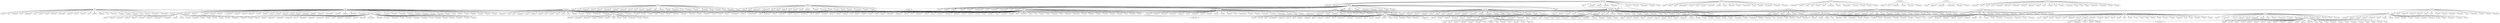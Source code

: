 digraph{
graph [overlap=false];
Sad->{
Tearful
Sorrowful
Pained
Grief
Anguish
Desperate
Low
Pessimistic
Unhappy
Grieved
Mournful
Grave
Dismayed
Bummed
Despondent
Heavyhearted
Scorned
Grey
Miserable
Blue
Longing
Disappointed
Grim
Gloomy
Lost
Moody
Burdened
Discouraged
Letdown
}
Depressed->{
Lousy
Dysphoric
Dreary
Dark
Black
Morose
Dour
Besieged
Morbid
Suicidal
Accursed
Abysmal
Ashamed
Diminished
Selfdestructive
Selfabasing
Guilty
Dissatisfied
Loathsome
Wornout
Repugnant
Despicable
Abominable
Terrible
Despairing
Sulky
Bad
Senseofloss
}
Damaged->{
Aberrant
Maimed
Detestable
Ruined
Defiled
Scarred
Impure
Spoiled
Infected
Scathed
Beleaguered
Impaired
Disgusting
Crippled
Abhorred
Destroyed
Abnormal
Contaminated
Contemptible
}
Uncomfortable->{
Awkward
Discomfit
Antsy
Disturbed
Sickened
Offbalance
Sour
Fidgety
Peculiar
Icky
Illtempered
Odd
Inappropriate
Outofit
Conspicuous
Offcenter
Rotten
Discontented
}
Angry->{
Misanthropic
Miffed
Irritated
Contemptuous
Fiery
Spiteful
Perturbed
Abrasive
Stewing
Seething
Livid
Confrontive
Pissedoff
Bristling
Dangerous
Galled
Bugged
Disgruntled
Contentious
Abusive
Enraged
Surly
Bloodthirsty
Hostile
Insulting
Disgusted
Exasperated
Repulsed
Steamed
Dismayed
Frustrated
Revolted
Troubled
Cranky
Horrified
Furious
Outraged
Tickedoff
Riled
Nauseated
Vicious
Wary
Sore
Annoyed
Upset
Hateful
Unpleasant
Offensive
Bitter
Aggressive
Aggravated
Appalled
Resentful
Inflamed
Provoked
Incensed
Infuriated
Cross
Workedup
Boiling
Fuming
}
Bored->{
Mundane
Listless
Understimulated
Dreary
Tedious
Unchallenged
Bland
}
Hurtful->{
Mean
Enraged
Rude
Retaliatory
Menacing
Ruthless
Mouthy
Nasty
Dangerous
Vengeful
Offensive
Malicious
Malignant
Malevolent
Cruel
Manipulative
Sadistic
Harmful
Controlling
}
Vulnerable->{
Exposed
Bullied
Corralled
Small
Susceptible
Expendable
Bare
Raw
Delicate
Oneupped
Weak
Obscured
Little
Eclipsed
Controlled
Conned
Conspicuous
Sensitive
Constrained
Blind
Bested
Lost
Broken
Onedown
Open
Captive
}
Embarrassed->{
Humiliated
Ashamed
Clumsy
Uncomfortable
Mortified
Awkward
Silly
Disgraced
Conspicuous
Foolish
Absurd
}
Guilty->{
Undeserving
Responsible
Rueful
Contrite
Regretful
Accountable
Remorseful
Culpable
Deceitful
Wrong
Atfault
Faulty
}
Alone->{
Abandoned
Antisocial
Outnumbered
Loveless
Estranged
Bypassed
Dissociated
Longing
Inaccessible
Friendless
Needy
Disregarded
Distant
Alienated
Desolate
Avoided
Apart
Disliked
Deserted
Aloof
Ignored
Dispossessed
Rejected
Isolated
Excluded
Jilted
}
Lost->{
Rudderless
Planless
Scattered
Seeking
Stranded
Stumped
}
Confused->{
Ambivalent
Puzzled
Uncertain
Conflicted
Indecisive
Hesitant
Misgiving
Lost
Unsure
Uneasy
Ataloss
Tense
Perplexed
Flustered
Befuddled
Disconcerted
Mystified
Bewildered
Anxious
Muddled
Baffled
Addled
Distracted
Doubtful
}
Shocked->{
Agape
Aghast
Agog
Flabbergasted
Stricken
Jolted
Stunned
Dumbstruck
Startled
Jarred
Astonished
Rattled
Dumbfounded
Dazed
Stupefied
Dumfounded
Astounded
Awestruck
}
Negative->{
Averse
Hesitant
Against
Opposed
Quarrelsome
Resistant
Disharmonious
Rebellious
Oppositional
Stubborn
Recalcitrant
}
Tired->{
Battleworn
Worn
Overdrawn
Drained
Stretched
Pooped
Strained
Faint
Bedraggled
Driedup
Listless
Limp
Overloaded
Harried
Hassled
Downtrodden
Depleted
Exhausted
Donein
Fried
Weary
Finished
Dispirited
Spent
Careworn
Usedup
}
Afraid->{
Fear
Boxedin
Cornered
Chilled
Suspicious
Anxious
Doubtful
Cowardly
Quaking
Menaced
Wary
Frightened
Jittery
Jumpy
Scared
Threatened
Terrified
Spooked
Shaken
Uneasy
Overwhelmed
Alarmed
Worried
}
Anxious->{
Daunted
Timid
Knotted
Selfconscious
Neurotic
Restless
Fretful
Stressed
Guarded
Ruffled
Skittish
Preoccupied
Frantic
Pellmell
Obsessive
Shy
Overcome
Shaky
Jangled
Insecure
Nervous
Dreading
Panicky
Unnerved
Cautious
Antsy
}
Hurt->{
Invalidated
Chastised
Invisible
Ridiculed
Screwed
Wronged
Abased
Punched
Humiliated
Squashed
Burned
Blamed
Annihilated
Rebuffed
Brutalized
Bushwhacked
Laughedat
Agonized
Heartbroken
Disrespected
Victimized
Insulted
Jilted
Cheated
Devalued
Forgotten
Intimidated
Neglected
Defeated
Persecuted
Putdown
Oppressed
Slighted
Aching
Afflicted
Injured
Offended
Rejected
Assaulted
Dejected
Tortured
Pained
Deprived
Tormented
Bleeding
Crushed
Abused
Damaged
Ignored
Snubbed
Diminished
Betrayed
Deflated
}
Victimized->{
Bullied
Quashed
Mistreated
Scapegoated
Eviscerated
Jinxed
Hoodwinked
Suffocated
Intrudedupon
Erased
Setup
Objectified
Railroaded
Reamed
Denounced
Emasculated
Controlled
Denigrated
Deceived
Bamboozled
Abused
Crushed
Duped
Devoured
Dumpedon
Cuckolded
Cursed
Degraded
Damned
Debased
Cheated
Cheatedon
Deprived
Crucified
}
Inadequate->{
Mediocre
Unworthy
Incompetent
Spineless
Insecure
Meek
Insufficient
Powerless
Helpless
Inferior
Incapable
Useless
Inept
Unworthy
Weak
Pathetic
Worthless
Onedown
Deficient
Enfeebled
Secondrate
}
Helpless->{
Incapable
Controlled
Stifled
Impotent
Paralyzed
Straightjacketed
Stuck
Stonewalled
Micromanaged
Lame
Useless
Vulnerable
Hindered
Immobile
Ineffective
Futile
Forced
Despairing
Distressed
Pathetic
Dominated
Tragic
Woeful
Frustrated
Hesitant
Empty
Inferior
Fatigued
Alone
Overwhelmed
}
Indifferent->{
Apathetic
Lifeless
Empty
Bland
Robotic
Dead
Disinterested
Emotionless
Lackadaisical
Banal
Blasé
Cavalier
Cold
Bored
Absent
Neutral
Weary
Reserved
Nonchalant
Insensitive
Uncaring
Dulled
Mindless
}
Happy->{
Joyous
Mirthful
Peachy
Fortunate
Giddy
Exuberant
Buoyant
Delighted
Overjoyed
Gleeful
Thankful
Festive
Ecstatic
Satisfied
Glad
Cheerful
Sunny
Merry
Perky
Jubilant
Elated
Delirious
Soaring
Important
Lucky
Great
Sparkling
Bouncy
Blissful
}
Open->{
Understanding
Ready
Confident
Reliable
Kind
Accepting
Receptive
Satisfied
Sympathetic
Adventurous
Funloving
Boundless
Exultant
Interested
Free
Amazed
Easy
Aboard
}
Alive->{
Playful
Courageous
Energetic
Glowing
Spunky
Liberated
Optimistic
Peppy
Reborn
Provocative
Impulsive
Free
Frisky
Animated
Electric
Spirited
Thrilled
Wonderful
Awake
Colorful
Glorious
}
Good->{
Serene
Relaxed
Deserving
Calm
Decent
Pleasant
Atease
Comfortable
Pleased
Clean
Fabulous
Encouraged
Surprised
Extraordinary
Smart
Clever
Content
Quiet
Bright
Pleased
Reassured
Sure
Certain
}
Loving->{
Considerate
Admiration
Passionate
Devoted
Attracted
Cuddly
Tender
Sensitive
Caring
Affectionate
Love
Connection
Warmth
}
Interested->{
Engrossed
Snoopy
Nosy
Concerned
Affected
Intrigued
Fascinated
Inquisitive
Rapt
Absorbed
Curious
Attentive
Aware
Imaginative
}
Strong->{
Hardy
Tenacious
Resolute
Stable
Authoritative
Persevering
Revitalized
Brave
Unique
Dynamic
Nervy
Moral
Influential
Feisty
Rebellious
Outspoken
Sure
Ethical
Certain
Free
Clear
Graceful
Incontrol
Confrontive
Reliable
Able
Accomplished
Assertive
Assured
Solid
Capable
Competent
Courageous
Hardy
}
Positive->{
Enthusiastic
Excited
Eager
Keen
Earnest
Intent
Determined
Inspired
Complimented
Productive
Pumped
Sincere
Hopeful
}
Acceptable->{
Adequate
Okay
Goodenough
Average
Functional
Legitimate
}
Caredfor->{
Admired
Pampered
Appreciated
Accommodated
Esteemed
Honored
}
Thankful->{
Appreciative
Grateful
Obliged
Beholden
Owing
}
Smart->{
Heady
Intelligent
Bright
Accurate
Brainy
Focused
Brilliant
Knowing
Decisive
Clear
Quick
Informed
Observant
Articulate
Imaginative
Logical
Mature
Sagacious
Wise
Skilled
Thoughtful
Sensible
}
Caring->{
Benevolent
Loving
Intune
Connected
Empathetic
Selfless
Sympathetic
Gracious
Dedicated
Attached
Loyal
Generous
Affectionate
Responsible
Warm
Nurturing
Cuddly
Communicative
}
Relaxed->{
Calm
Breezy
Sleepy
Released
Chill
Resolved
}
Attractive->{
Captivating
Pretty
Funny
Jazzy
Irresistible
Handsome
Goodlooking
Desirable
Appealing
Popular
Lovely
Beautiful
Hot
Gorgeous
Interesting
Dandy
Sexy
Dapper
Welldressed
Coordinated
Stylish
Debonair
}
}